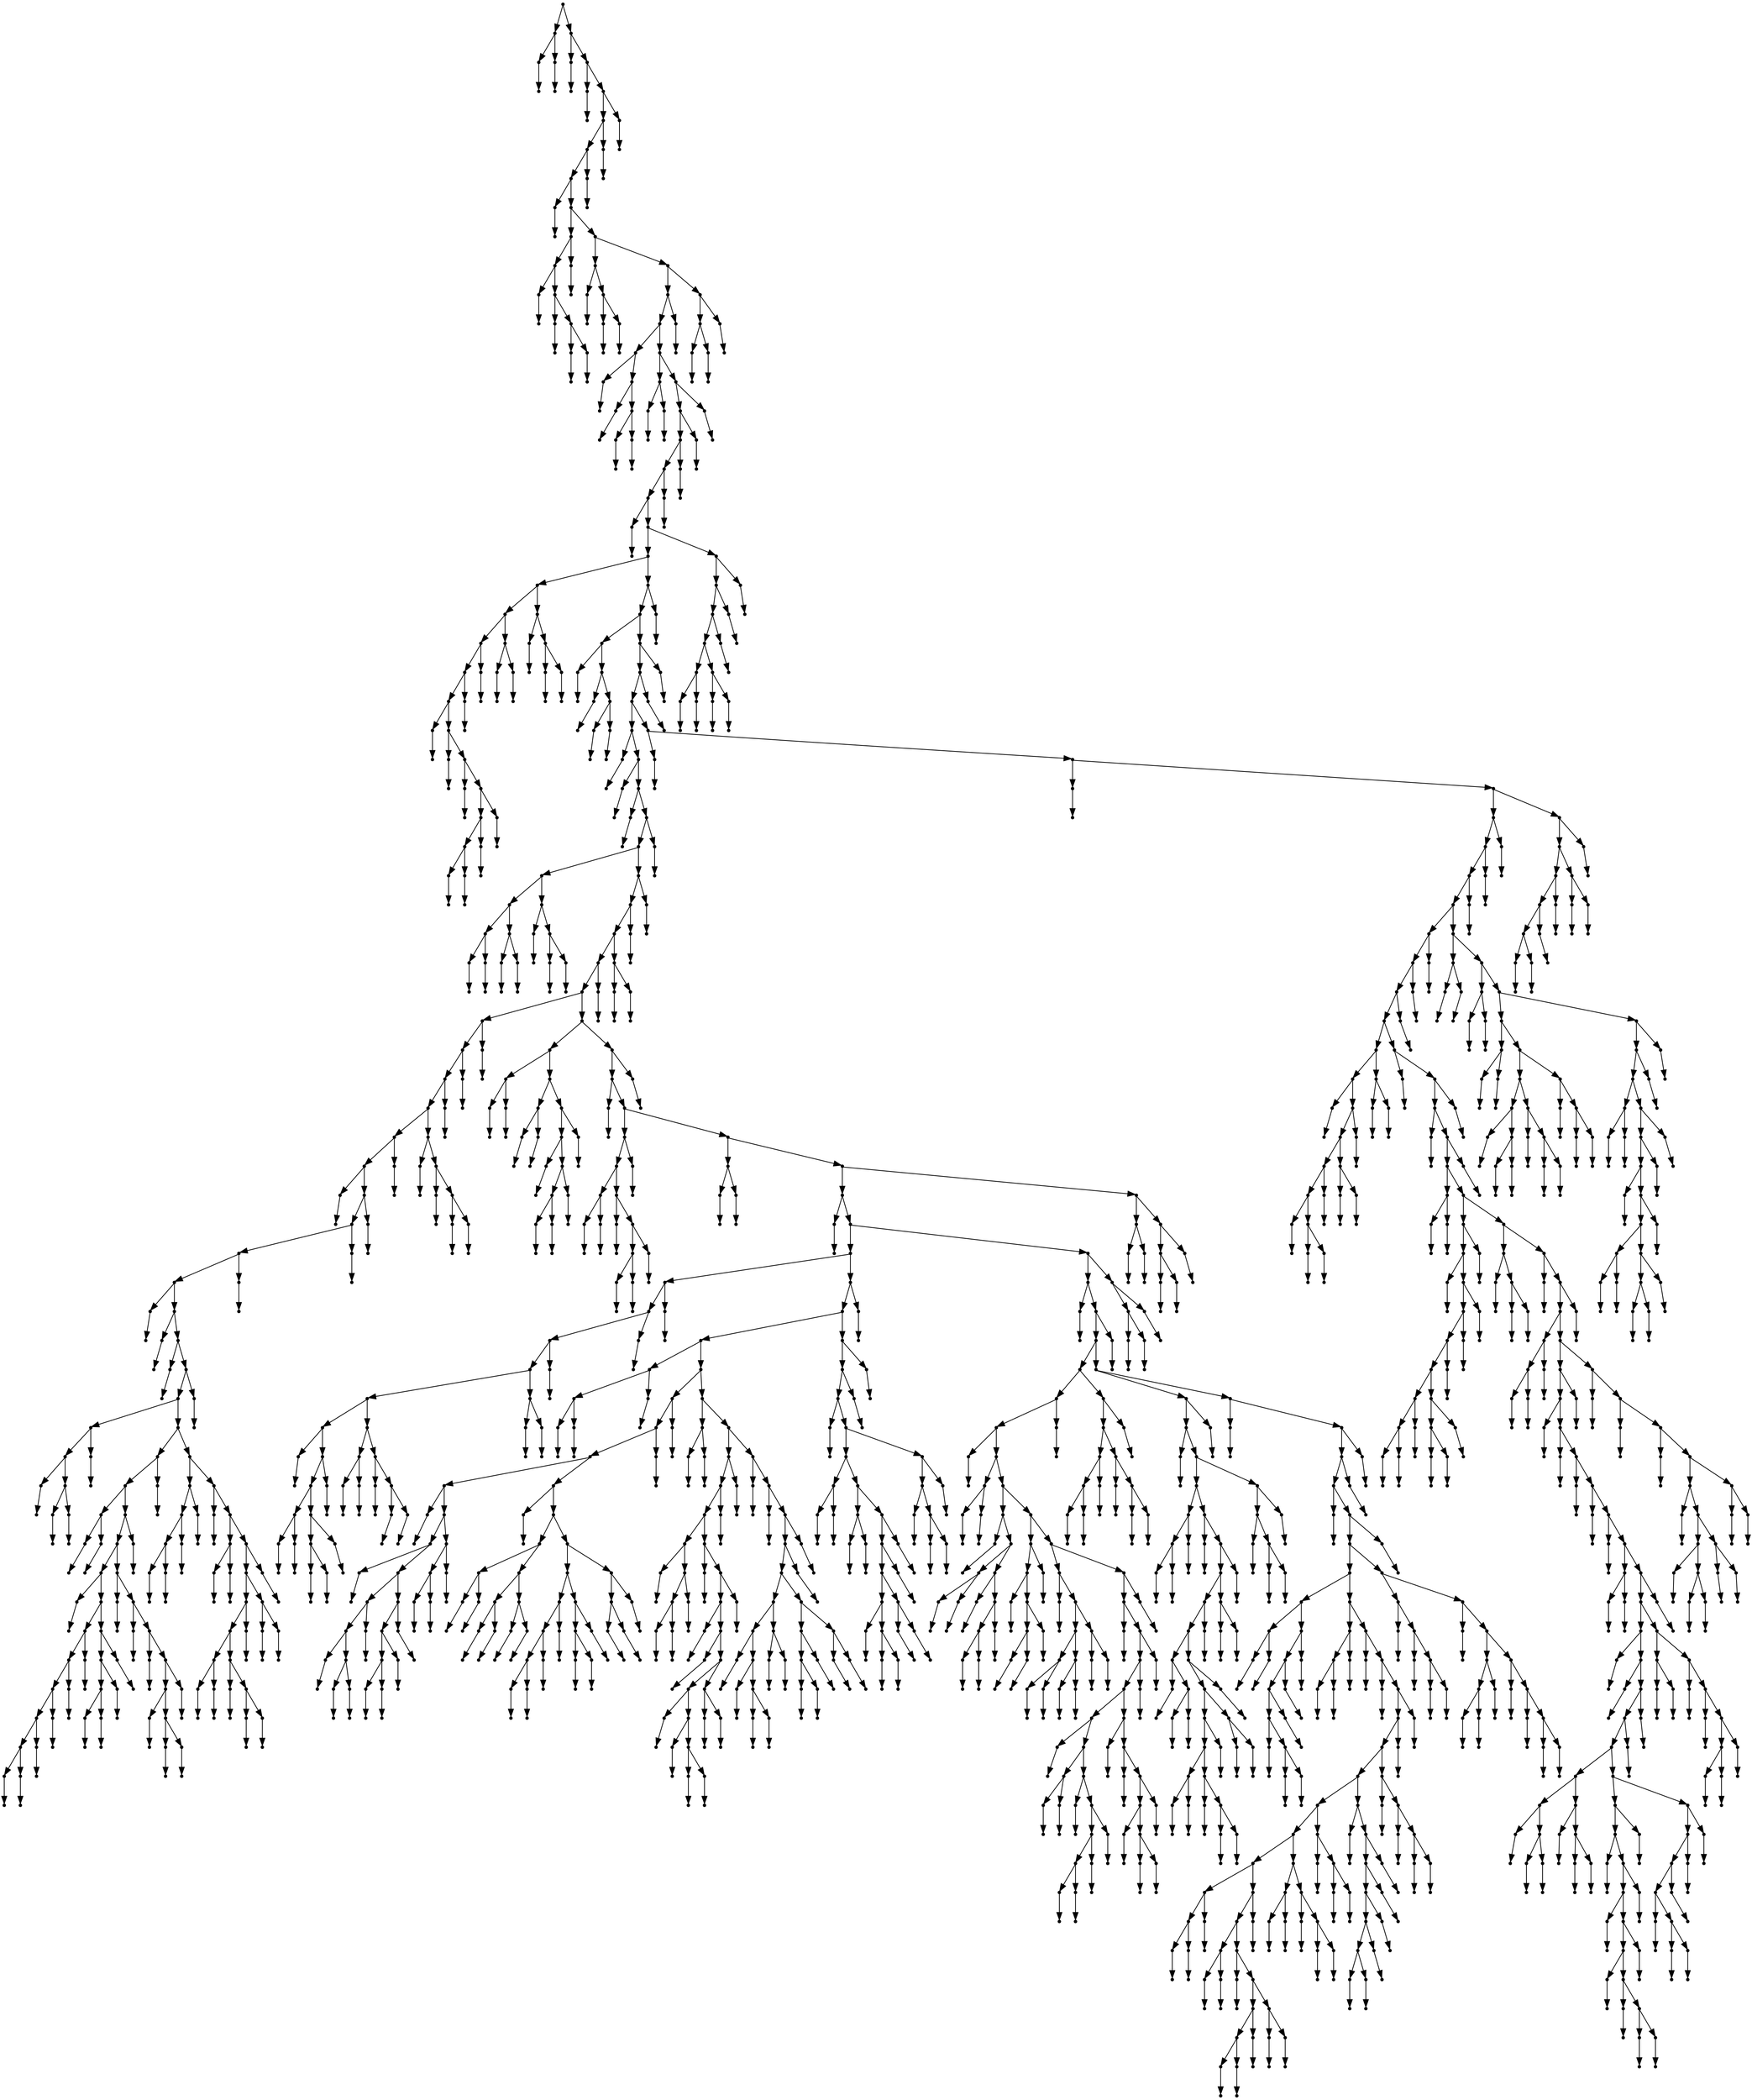 digraph {
  1603 [shape=point];
  4 [shape=point];
  1 [shape=point];
  0 [shape=point];
  3 [shape=point];
  2 [shape=point];
  1602 [shape=point];
  6 [shape=point];
  5 [shape=point];
  1601 [shape=point];
  8 [shape=point];
  7 [shape=point];
  1600 [shape=point];
  1597 [shape=point];
  1594 [shape=point];
  1591 [shape=point];
  10 [shape=point];
  9 [shape=point];
  1590 [shape=point];
  24 [shape=point];
  21 [shape=point];
  12 [shape=point];
  11 [shape=point];
  20 [shape=point];
  14 [shape=point];
  13 [shape=point];
  19 [shape=point];
  16 [shape=point];
  15 [shape=point];
  18 [shape=point];
  17 [shape=point];
  23 [shape=point];
  22 [shape=point];
  1589 [shape=point];
  32 [shape=point];
  26 [shape=point];
  25 [shape=point];
  31 [shape=point];
  28 [shape=point];
  27 [shape=point];
  30 [shape=point];
  29 [shape=point];
  1588 [shape=point];
  1579 [shape=point];
  1576 [shape=point];
  43 [shape=point];
  34 [shape=point];
  33 [shape=point];
  42 [shape=point];
  36 [shape=point];
  35 [shape=point];
  41 [shape=point];
  38 [shape=point];
  37 [shape=point];
  40 [shape=point];
  39 [shape=point];
  1575 [shape=point];
  48 [shape=point];
  45 [shape=point];
  44 [shape=point];
  47 [shape=point];
  46 [shape=point];
  1574 [shape=point];
  1571 [shape=point];
  1568 [shape=point];
  1565 [shape=point];
  1562 [shape=point];
  50 [shape=point];
  49 [shape=point];
  1561 [shape=point];
  1540 [shape=point];
  91 [shape=point];
  82 [shape=point];
  76 [shape=point];
  73 [shape=point];
  70 [shape=point];
  52 [shape=point];
  51 [shape=point];
  69 [shape=point];
  54 [shape=point];
  53 [shape=point];
  68 [shape=point];
  56 [shape=point];
  55 [shape=point];
  67 [shape=point];
  64 [shape=point];
  61 [shape=point];
  58 [shape=point];
  57 [shape=point];
  60 [shape=point];
  59 [shape=point];
  63 [shape=point];
  62 [shape=point];
  66 [shape=point];
  65 [shape=point];
  72 [shape=point];
  71 [shape=point];
  75 [shape=point];
  74 [shape=point];
  81 [shape=point];
  78 [shape=point];
  77 [shape=point];
  80 [shape=point];
  79 [shape=point];
  90 [shape=point];
  84 [shape=point];
  83 [shape=point];
  89 [shape=point];
  86 [shape=point];
  85 [shape=point];
  88 [shape=point];
  87 [shape=point];
  1539 [shape=point];
  1536 [shape=point];
  102 [shape=point];
  93 [shape=point];
  92 [shape=point];
  101 [shape=point];
  95 [shape=point];
  94 [shape=point];
  100 [shape=point];
  97 [shape=point];
  96 [shape=point];
  99 [shape=point];
  98 [shape=point];
  1535 [shape=point];
  1532 [shape=point];
  1529 [shape=point];
  1139 [shape=point];
  104 [shape=point];
  103 [shape=point];
  1138 [shape=point];
  106 [shape=point];
  105 [shape=point];
  1137 [shape=point];
  108 [shape=point];
  107 [shape=point];
  1136 [shape=point];
  1133 [shape=point];
  128 [shape=point];
  119 [shape=point];
  113 [shape=point];
  110 [shape=point];
  109 [shape=point];
  112 [shape=point];
  111 [shape=point];
  118 [shape=point];
  115 [shape=point];
  114 [shape=point];
  117 [shape=point];
  116 [shape=point];
  127 [shape=point];
  121 [shape=point];
  120 [shape=point];
  126 [shape=point];
  123 [shape=point];
  122 [shape=point];
  125 [shape=point];
  124 [shape=point];
  1132 [shape=point];
  1129 [shape=point];
  1126 [shape=point];
  1120 [shape=point];
  1117 [shape=point];
  301 [shape=point];
  298 [shape=point];
  295 [shape=point];
  292 [shape=point];
  280 [shape=point];
  277 [shape=point];
  130 [shape=point];
  129 [shape=point];
  276 [shape=point];
  273 [shape=point];
  270 [shape=point];
  267 [shape=point];
  132 [shape=point];
  131 [shape=point];
  266 [shape=point];
  134 [shape=point];
  133 [shape=point];
  265 [shape=point];
  136 [shape=point];
  135 [shape=point];
  264 [shape=point];
  261 [shape=point];
  147 [shape=point];
  144 [shape=point];
  138 [shape=point];
  137 [shape=point];
  143 [shape=point];
  140 [shape=point];
  139 [shape=point];
  142 [shape=point];
  141 [shape=point];
  146 [shape=point];
  145 [shape=point];
  260 [shape=point];
  212 [shape=point];
  209 [shape=point];
  152 [shape=point];
  149 [shape=point];
  148 [shape=point];
  151 [shape=point];
  150 [shape=point];
  208 [shape=point];
  205 [shape=point];
  184 [shape=point];
  154 [shape=point];
  153 [shape=point];
  183 [shape=point];
  171 [shape=point];
  168 [shape=point];
  165 [shape=point];
  162 [shape=point];
  159 [shape=point];
  156 [shape=point];
  155 [shape=point];
  158 [shape=point];
  157 [shape=point];
  161 [shape=point];
  160 [shape=point];
  164 [shape=point];
  163 [shape=point];
  167 [shape=point];
  166 [shape=point];
  170 [shape=point];
  169 [shape=point];
  182 [shape=point];
  179 [shape=point];
  176 [shape=point];
  173 [shape=point];
  172 [shape=point];
  175 [shape=point];
  174 [shape=point];
  178 [shape=point];
  177 [shape=point];
  181 [shape=point];
  180 [shape=point];
  204 [shape=point];
  186 [shape=point];
  185 [shape=point];
  203 [shape=point];
  188 [shape=point];
  187 [shape=point];
  202 [shape=point];
  190 [shape=point];
  189 [shape=point];
  201 [shape=point];
  198 [shape=point];
  192 [shape=point];
  191 [shape=point];
  197 [shape=point];
  194 [shape=point];
  193 [shape=point];
  196 [shape=point];
  195 [shape=point];
  200 [shape=point];
  199 [shape=point];
  207 [shape=point];
  206 [shape=point];
  211 [shape=point];
  210 [shape=point];
  259 [shape=point];
  223 [shape=point];
  220 [shape=point];
  217 [shape=point];
  214 [shape=point];
  213 [shape=point];
  216 [shape=point];
  215 [shape=point];
  219 [shape=point];
  218 [shape=point];
  222 [shape=point];
  221 [shape=point];
  258 [shape=point];
  225 [shape=point];
  224 [shape=point];
  257 [shape=point];
  230 [shape=point];
  227 [shape=point];
  226 [shape=point];
  229 [shape=point];
  228 [shape=point];
  256 [shape=point];
  253 [shape=point];
  247 [shape=point];
  244 [shape=point];
  235 [shape=point];
  232 [shape=point];
  231 [shape=point];
  234 [shape=point];
  233 [shape=point];
  243 [shape=point];
  237 [shape=point];
  236 [shape=point];
  242 [shape=point];
  239 [shape=point];
  238 [shape=point];
  241 [shape=point];
  240 [shape=point];
  246 [shape=point];
  245 [shape=point];
  252 [shape=point];
  249 [shape=point];
  248 [shape=point];
  251 [shape=point];
  250 [shape=point];
  255 [shape=point];
  254 [shape=point];
  263 [shape=point];
  262 [shape=point];
  269 [shape=point];
  268 [shape=point];
  272 [shape=point];
  271 [shape=point];
  275 [shape=point];
  274 [shape=point];
  279 [shape=point];
  278 [shape=point];
  291 [shape=point];
  282 [shape=point];
  281 [shape=point];
  290 [shape=point];
  284 [shape=point];
  283 [shape=point];
  289 [shape=point];
  286 [shape=point];
  285 [shape=point];
  288 [shape=point];
  287 [shape=point];
  294 [shape=point];
  293 [shape=point];
  297 [shape=point];
  296 [shape=point];
  300 [shape=point];
  299 [shape=point];
  1116 [shape=point];
  327 [shape=point];
  306 [shape=point];
  303 [shape=point];
  302 [shape=point];
  305 [shape=point];
  304 [shape=point];
  326 [shape=point];
  311 [shape=point];
  308 [shape=point];
  307 [shape=point];
  310 [shape=point];
  309 [shape=point];
  325 [shape=point];
  322 [shape=point];
  313 [shape=point];
  312 [shape=point];
  321 [shape=point];
  318 [shape=point];
  315 [shape=point];
  314 [shape=point];
  317 [shape=point];
  316 [shape=point];
  320 [shape=point];
  319 [shape=point];
  324 [shape=point];
  323 [shape=point];
  1115 [shape=point];
  1112 [shape=point];
  329 [shape=point];
  328 [shape=point];
  1111 [shape=point];
  349 [shape=point];
  346 [shape=point];
  334 [shape=point];
  331 [shape=point];
  330 [shape=point];
  333 [shape=point];
  332 [shape=point];
  345 [shape=point];
  336 [shape=point];
  335 [shape=point];
  344 [shape=point];
  341 [shape=point];
  338 [shape=point];
  337 [shape=point];
  340 [shape=point];
  339 [shape=point];
  343 [shape=point];
  342 [shape=point];
  348 [shape=point];
  347 [shape=point];
  1110 [shape=point];
  354 [shape=point];
  351 [shape=point];
  350 [shape=point];
  353 [shape=point];
  352 [shape=point];
  1109 [shape=point];
  1094 [shape=point];
  356 [shape=point];
  355 [shape=point];
  1093 [shape=point];
  667 [shape=point];
  406 [shape=point];
  403 [shape=point];
  400 [shape=point];
  397 [shape=point];
  391 [shape=point];
  376 [shape=point];
  358 [shape=point];
  357 [shape=point];
  375 [shape=point];
  372 [shape=point];
  363 [shape=point];
  360 [shape=point];
  359 [shape=point];
  362 [shape=point];
  361 [shape=point];
  371 [shape=point];
  368 [shape=point];
  365 [shape=point];
  364 [shape=point];
  367 [shape=point];
  366 [shape=point];
  370 [shape=point];
  369 [shape=point];
  374 [shape=point];
  373 [shape=point];
  390 [shape=point];
  381 [shape=point];
  378 [shape=point];
  377 [shape=point];
  380 [shape=point];
  379 [shape=point];
  389 [shape=point];
  383 [shape=point];
  382 [shape=point];
  388 [shape=point];
  385 [shape=point];
  384 [shape=point];
  387 [shape=point];
  386 [shape=point];
  396 [shape=point];
  393 [shape=point];
  392 [shape=point];
  395 [shape=point];
  394 [shape=point];
  399 [shape=point];
  398 [shape=point];
  402 [shape=point];
  401 [shape=point];
  405 [shape=point];
  404 [shape=point];
  666 [shape=point];
  663 [shape=point];
  609 [shape=point];
  414 [shape=point];
  411 [shape=point];
  408 [shape=point];
  407 [shape=point];
  410 [shape=point];
  409 [shape=point];
  413 [shape=point];
  412 [shape=point];
  608 [shape=point];
  509 [shape=point];
  506 [shape=point];
  503 [shape=point];
  452 [shape=point];
  416 [shape=point];
  415 [shape=point];
  451 [shape=point];
  442 [shape=point];
  418 [shape=point];
  417 [shape=point];
  441 [shape=point];
  429 [shape=point];
  426 [shape=point];
  420 [shape=point];
  419 [shape=point];
  425 [shape=point];
  422 [shape=point];
  421 [shape=point];
  424 [shape=point];
  423 [shape=point];
  428 [shape=point];
  427 [shape=point];
  440 [shape=point];
  437 [shape=point];
  434 [shape=point];
  431 [shape=point];
  430 [shape=point];
  433 [shape=point];
  432 [shape=point];
  436 [shape=point];
  435 [shape=point];
  439 [shape=point];
  438 [shape=point];
  450 [shape=point];
  447 [shape=point];
  444 [shape=point];
  443 [shape=point];
  446 [shape=point];
  445 [shape=point];
  449 [shape=point];
  448 [shape=point];
  502 [shape=point];
  454 [shape=point];
  453 [shape=point];
  501 [shape=point];
  471 [shape=point];
  459 [shape=point];
  456 [shape=point];
  455 [shape=point];
  458 [shape=point];
  457 [shape=point];
  470 [shape=point];
  464 [shape=point];
  461 [shape=point];
  460 [shape=point];
  463 [shape=point];
  462 [shape=point];
  469 [shape=point];
  466 [shape=point];
  465 [shape=point];
  468 [shape=point];
  467 [shape=point];
  500 [shape=point];
  491 [shape=point];
  482 [shape=point];
  479 [shape=point];
  476 [shape=point];
  473 [shape=point];
  472 [shape=point];
  475 [shape=point];
  474 [shape=point];
  478 [shape=point];
  477 [shape=point];
  481 [shape=point];
  480 [shape=point];
  490 [shape=point];
  487 [shape=point];
  484 [shape=point];
  483 [shape=point];
  486 [shape=point];
  485 [shape=point];
  489 [shape=point];
  488 [shape=point];
  499 [shape=point];
  496 [shape=point];
  493 [shape=point];
  492 [shape=point];
  495 [shape=point];
  494 [shape=point];
  498 [shape=point];
  497 [shape=point];
  505 [shape=point];
  504 [shape=point];
  508 [shape=point];
  507 [shape=point];
  607 [shape=point];
  514 [shape=point];
  511 [shape=point];
  510 [shape=point];
  513 [shape=point];
  512 [shape=point];
  606 [shape=point];
  561 [shape=point];
  558 [shape=point];
  555 [shape=point];
  525 [shape=point];
  516 [shape=point];
  515 [shape=point];
  524 [shape=point];
  521 [shape=point];
  518 [shape=point];
  517 [shape=point];
  520 [shape=point];
  519 [shape=point];
  523 [shape=point];
  522 [shape=point];
  554 [shape=point];
  527 [shape=point];
  526 [shape=point];
  553 [shape=point];
  550 [shape=point];
  529 [shape=point];
  528 [shape=point];
  549 [shape=point];
  531 [shape=point];
  530 [shape=point];
  548 [shape=point];
  542 [shape=point];
  533 [shape=point];
  532 [shape=point];
  541 [shape=point];
  535 [shape=point];
  534 [shape=point];
  540 [shape=point];
  537 [shape=point];
  536 [shape=point];
  539 [shape=point];
  538 [shape=point];
  547 [shape=point];
  544 [shape=point];
  543 [shape=point];
  546 [shape=point];
  545 [shape=point];
  552 [shape=point];
  551 [shape=point];
  557 [shape=point];
  556 [shape=point];
  560 [shape=point];
  559 [shape=point];
  605 [shape=point];
  563 [shape=point];
  562 [shape=point];
  604 [shape=point];
  565 [shape=point];
  564 [shape=point];
  603 [shape=point];
  600 [shape=point];
  597 [shape=point];
  582 [shape=point];
  576 [shape=point];
  567 [shape=point];
  566 [shape=point];
  575 [shape=point];
  569 [shape=point];
  568 [shape=point];
  574 [shape=point];
  571 [shape=point];
  570 [shape=point];
  573 [shape=point];
  572 [shape=point];
  581 [shape=point];
  578 [shape=point];
  577 [shape=point];
  580 [shape=point];
  579 [shape=point];
  596 [shape=point];
  590 [shape=point];
  587 [shape=point];
  584 [shape=point];
  583 [shape=point];
  586 [shape=point];
  585 [shape=point];
  589 [shape=point];
  588 [shape=point];
  595 [shape=point];
  592 [shape=point];
  591 [shape=point];
  594 [shape=point];
  593 [shape=point];
  599 [shape=point];
  598 [shape=point];
  602 [shape=point];
  601 [shape=point];
  662 [shape=point];
  659 [shape=point];
  656 [shape=point];
  611 [shape=point];
  610 [shape=point];
  655 [shape=point];
  643 [shape=point];
  616 [shape=point];
  613 [shape=point];
  612 [shape=point];
  615 [shape=point];
  614 [shape=point];
  642 [shape=point];
  621 [shape=point];
  618 [shape=point];
  617 [shape=point];
  620 [shape=point];
  619 [shape=point];
  641 [shape=point];
  638 [shape=point];
  635 [shape=point];
  629 [shape=point];
  623 [shape=point];
  622 [shape=point];
  628 [shape=point];
  625 [shape=point];
  624 [shape=point];
  627 [shape=point];
  626 [shape=point];
  634 [shape=point];
  631 [shape=point];
  630 [shape=point];
  633 [shape=point];
  632 [shape=point];
  637 [shape=point];
  636 [shape=point];
  640 [shape=point];
  639 [shape=point];
  654 [shape=point];
  651 [shape=point];
  645 [shape=point];
  644 [shape=point];
  650 [shape=point];
  647 [shape=point];
  646 [shape=point];
  649 [shape=point];
  648 [shape=point];
  653 [shape=point];
  652 [shape=point];
  658 [shape=point];
  657 [shape=point];
  661 [shape=point];
  660 [shape=point];
  665 [shape=point];
  664 [shape=point];
  1092 [shape=point];
  1083 [shape=point];
  669 [shape=point];
  668 [shape=point];
  1082 [shape=point];
  1079 [shape=point];
  812 [shape=point];
  791 [shape=point];
  788 [shape=point];
  671 [shape=point];
  670 [shape=point];
  787 [shape=point];
  676 [shape=point];
  673 [shape=point];
  672 [shape=point];
  675 [shape=point];
  674 [shape=point];
  786 [shape=point];
  696 [shape=point];
  678 [shape=point];
  677 [shape=point];
  695 [shape=point];
  683 [shape=point];
  680 [shape=point];
  679 [shape=point];
  682 [shape=point];
  681 [shape=point];
  694 [shape=point];
  685 [shape=point];
  684 [shape=point];
  693 [shape=point];
  690 [shape=point];
  687 [shape=point];
  686 [shape=point];
  689 [shape=point];
  688 [shape=point];
  692 [shape=point];
  691 [shape=point];
  785 [shape=point];
  710 [shape=point];
  707 [shape=point];
  698 [shape=point];
  697 [shape=point];
  706 [shape=point];
  703 [shape=point];
  700 [shape=point];
  699 [shape=point];
  702 [shape=point];
  701 [shape=point];
  705 [shape=point];
  704 [shape=point];
  709 [shape=point];
  708 [shape=point];
  784 [shape=point];
  730 [shape=point];
  712 [shape=point];
  711 [shape=point];
  729 [shape=point];
  723 [shape=point];
  717 [shape=point];
  714 [shape=point];
  713 [shape=point];
  716 [shape=point];
  715 [shape=point];
  722 [shape=point];
  719 [shape=point];
  718 [shape=point];
  721 [shape=point];
  720 [shape=point];
  728 [shape=point];
  725 [shape=point];
  724 [shape=point];
  727 [shape=point];
  726 [shape=point];
  783 [shape=point];
  780 [shape=point];
  732 [shape=point];
  731 [shape=point];
  779 [shape=point];
  776 [shape=point];
  773 [shape=point];
  755 [shape=point];
  734 [shape=point];
  733 [shape=point];
  754 [shape=point];
  739 [shape=point];
  736 [shape=point];
  735 [shape=point];
  738 [shape=point];
  737 [shape=point];
  753 [shape=point];
  741 [shape=point];
  740 [shape=point];
  752 [shape=point];
  749 [shape=point];
  746 [shape=point];
  743 [shape=point];
  742 [shape=point];
  745 [shape=point];
  744 [shape=point];
  748 [shape=point];
  747 [shape=point];
  751 [shape=point];
  750 [shape=point];
  772 [shape=point];
  757 [shape=point];
  756 [shape=point];
  771 [shape=point];
  759 [shape=point];
  758 [shape=point];
  770 [shape=point];
  767 [shape=point];
  761 [shape=point];
  760 [shape=point];
  766 [shape=point];
  763 [shape=point];
  762 [shape=point];
  765 [shape=point];
  764 [shape=point];
  769 [shape=point];
  768 [shape=point];
  775 [shape=point];
  774 [shape=point];
  778 [shape=point];
  777 [shape=point];
  782 [shape=point];
  781 [shape=point];
  790 [shape=point];
  789 [shape=point];
  811 [shape=point];
  808 [shape=point];
  799 [shape=point];
  796 [shape=point];
  793 [shape=point];
  792 [shape=point];
  795 [shape=point];
  794 [shape=point];
  798 [shape=point];
  797 [shape=point];
  807 [shape=point];
  801 [shape=point];
  800 [shape=point];
  806 [shape=point];
  803 [shape=point];
  802 [shape=point];
  805 [shape=point];
  804 [shape=point];
  810 [shape=point];
  809 [shape=point];
  1078 [shape=point];
  889 [shape=point];
  886 [shape=point];
  814 [shape=point];
  813 [shape=point];
  885 [shape=point];
  873 [shape=point];
  822 [shape=point];
  819 [shape=point];
  816 [shape=point];
  815 [shape=point];
  818 [shape=point];
  817 [shape=point];
  821 [shape=point];
  820 [shape=point];
  872 [shape=point];
  824 [shape=point];
  823 [shape=point];
  871 [shape=point];
  868 [shape=point];
  862 [shape=point];
  859 [shape=point];
  832 [shape=point];
  826 [shape=point];
  825 [shape=point];
  831 [shape=point];
  828 [shape=point];
  827 [shape=point];
  830 [shape=point];
  829 [shape=point];
  858 [shape=point];
  855 [shape=point];
  849 [shape=point];
  846 [shape=point];
  837 [shape=point];
  834 [shape=point];
  833 [shape=point];
  836 [shape=point];
  835 [shape=point];
  845 [shape=point];
  839 [shape=point];
  838 [shape=point];
  844 [shape=point];
  841 [shape=point];
  840 [shape=point];
  843 [shape=point];
  842 [shape=point];
  848 [shape=point];
  847 [shape=point];
  854 [shape=point];
  851 [shape=point];
  850 [shape=point];
  853 [shape=point];
  852 [shape=point];
  857 [shape=point];
  856 [shape=point];
  861 [shape=point];
  860 [shape=point];
  867 [shape=point];
  864 [shape=point];
  863 [shape=point];
  866 [shape=point];
  865 [shape=point];
  870 [shape=point];
  869 [shape=point];
  884 [shape=point];
  881 [shape=point];
  875 [shape=point];
  874 [shape=point];
  880 [shape=point];
  877 [shape=point];
  876 [shape=point];
  879 [shape=point];
  878 [shape=point];
  883 [shape=point];
  882 [shape=point];
  888 [shape=point];
  887 [shape=point];
  1077 [shape=point];
  891 [shape=point];
  890 [shape=point];
  1076 [shape=point];
  1073 [shape=point];
  1070 [shape=point];
  893 [shape=point];
  892 [shape=point];
  1069 [shape=point];
  1066 [shape=point];
  1030 [shape=point];
  916 [shape=point];
  898 [shape=point];
  895 [shape=point];
  894 [shape=point];
  897 [shape=point];
  896 [shape=point];
  915 [shape=point];
  912 [shape=point];
  909 [shape=point];
  906 [shape=point];
  900 [shape=point];
  899 [shape=point];
  905 [shape=point];
  902 [shape=point];
  901 [shape=point];
  904 [shape=point];
  903 [shape=point];
  908 [shape=point];
  907 [shape=point];
  911 [shape=point];
  910 [shape=point];
  914 [shape=point];
  913 [shape=point];
  1029 [shape=point];
  924 [shape=point];
  921 [shape=point];
  918 [shape=point];
  917 [shape=point];
  920 [shape=point];
  919 [shape=point];
  923 [shape=point];
  922 [shape=point];
  1028 [shape=point];
  926 [shape=point];
  925 [shape=point];
  1027 [shape=point];
  928 [shape=point];
  927 [shape=point];
  1026 [shape=point];
  1023 [shape=point];
  1020 [shape=point];
  1008 [shape=point];
  987 [shape=point];
  978 [shape=point];
  963 [shape=point];
  936 [shape=point];
  933 [shape=point];
  930 [shape=point];
  929 [shape=point];
  932 [shape=point];
  931 [shape=point];
  935 [shape=point];
  934 [shape=point];
  962 [shape=point];
  959 [shape=point];
  941 [shape=point];
  938 [shape=point];
  937 [shape=point];
  940 [shape=point];
  939 [shape=point];
  958 [shape=point];
  943 [shape=point];
  942 [shape=point];
  957 [shape=point];
  951 [shape=point];
  948 [shape=point];
  945 [shape=point];
  944 [shape=point];
  947 [shape=point];
  946 [shape=point];
  950 [shape=point];
  949 [shape=point];
  956 [shape=point];
  953 [shape=point];
  952 [shape=point];
  955 [shape=point];
  954 [shape=point];
  961 [shape=point];
  960 [shape=point];
  977 [shape=point];
  968 [shape=point];
  965 [shape=point];
  964 [shape=point];
  967 [shape=point];
  966 [shape=point];
  976 [shape=point];
  970 [shape=point];
  969 [shape=point];
  975 [shape=point];
  972 [shape=point];
  971 [shape=point];
  974 [shape=point];
  973 [shape=point];
  986 [shape=point];
  980 [shape=point];
  979 [shape=point];
  985 [shape=point];
  982 [shape=point];
  981 [shape=point];
  984 [shape=point];
  983 [shape=point];
  1007 [shape=point];
  989 [shape=point];
  988 [shape=point];
  1006 [shape=point];
  1003 [shape=point];
  1000 [shape=point];
  997 [shape=point];
  994 [shape=point];
  991 [shape=point];
  990 [shape=point];
  993 [shape=point];
  992 [shape=point];
  996 [shape=point];
  995 [shape=point];
  999 [shape=point];
  998 [shape=point];
  1002 [shape=point];
  1001 [shape=point];
  1005 [shape=point];
  1004 [shape=point];
  1019 [shape=point];
  1010 [shape=point];
  1009 [shape=point];
  1018 [shape=point];
  1012 [shape=point];
  1011 [shape=point];
  1017 [shape=point];
  1014 [shape=point];
  1013 [shape=point];
  1016 [shape=point];
  1015 [shape=point];
  1022 [shape=point];
  1021 [shape=point];
  1025 [shape=point];
  1024 [shape=point];
  1065 [shape=point];
  1041 [shape=point];
  1032 [shape=point];
  1031 [shape=point];
  1040 [shape=point];
  1034 [shape=point];
  1033 [shape=point];
  1039 [shape=point];
  1036 [shape=point];
  1035 [shape=point];
  1038 [shape=point];
  1037 [shape=point];
  1064 [shape=point];
  1043 [shape=point];
  1042 [shape=point];
  1063 [shape=point];
  1051 [shape=point];
  1048 [shape=point];
  1045 [shape=point];
  1044 [shape=point];
  1047 [shape=point];
  1046 [shape=point];
  1050 [shape=point];
  1049 [shape=point];
  1062 [shape=point];
  1053 [shape=point];
  1052 [shape=point];
  1061 [shape=point];
  1055 [shape=point];
  1054 [shape=point];
  1060 [shape=point];
  1057 [shape=point];
  1056 [shape=point];
  1059 [shape=point];
  1058 [shape=point];
  1068 [shape=point];
  1067 [shape=point];
  1072 [shape=point];
  1071 [shape=point];
  1075 [shape=point];
  1074 [shape=point];
  1081 [shape=point];
  1080 [shape=point];
  1091 [shape=point];
  1088 [shape=point];
  1085 [shape=point];
  1084 [shape=point];
  1087 [shape=point];
  1086 [shape=point];
  1090 [shape=point];
  1089 [shape=point];
  1108 [shape=point];
  1099 [shape=point];
  1096 [shape=point];
  1095 [shape=point];
  1098 [shape=point];
  1097 [shape=point];
  1107 [shape=point];
  1104 [shape=point];
  1101 [shape=point];
  1100 [shape=point];
  1103 [shape=point];
  1102 [shape=point];
  1106 [shape=point];
  1105 [shape=point];
  1114 [shape=point];
  1113 [shape=point];
  1119 [shape=point];
  1118 [shape=point];
  1125 [shape=point];
  1122 [shape=point];
  1121 [shape=point];
  1124 [shape=point];
  1123 [shape=point];
  1128 [shape=point];
  1127 [shape=point];
  1131 [shape=point];
  1130 [shape=point];
  1135 [shape=point];
  1134 [shape=point];
  1528 [shape=point];
  1141 [shape=point];
  1140 [shape=point];
  1527 [shape=point];
  1143 [shape=point];
  1142 [shape=point];
  1526 [shape=point];
  1505 [shape=point];
  1502 [shape=point];
  1499 [shape=point];
  1496 [shape=point];
  1412 [shape=point];
  1409 [shape=point];
  1406 [shape=point];
  1403 [shape=point];
  1172 [shape=point];
  1166 [shape=point];
  1145 [shape=point];
  1144 [shape=point];
  1165 [shape=point];
  1162 [shape=point];
  1156 [shape=point];
  1153 [shape=point];
  1147 [shape=point];
  1146 [shape=point];
  1152 [shape=point];
  1149 [shape=point];
  1148 [shape=point];
  1151 [shape=point];
  1150 [shape=point];
  1155 [shape=point];
  1154 [shape=point];
  1161 [shape=point];
  1158 [shape=point];
  1157 [shape=point];
  1160 [shape=point];
  1159 [shape=point];
  1164 [shape=point];
  1163 [shape=point];
  1171 [shape=point];
  1168 [shape=point];
  1167 [shape=point];
  1170 [shape=point];
  1169 [shape=point];
  1402 [shape=point];
  1174 [shape=point];
  1173 [shape=point];
  1401 [shape=point];
  1398 [shape=point];
  1176 [shape=point];
  1175 [shape=point];
  1397 [shape=point];
  1394 [shape=point];
  1181 [shape=point];
  1178 [shape=point];
  1177 [shape=point];
  1180 [shape=point];
  1179 [shape=point];
  1393 [shape=point];
  1213 [shape=point];
  1210 [shape=point];
  1183 [shape=point];
  1182 [shape=point];
  1209 [shape=point];
  1206 [shape=point];
  1203 [shape=point];
  1200 [shape=point];
  1191 [shape=point];
  1188 [shape=point];
  1185 [shape=point];
  1184 [shape=point];
  1187 [shape=point];
  1186 [shape=point];
  1190 [shape=point];
  1189 [shape=point];
  1199 [shape=point];
  1196 [shape=point];
  1193 [shape=point];
  1192 [shape=point];
  1195 [shape=point];
  1194 [shape=point];
  1198 [shape=point];
  1197 [shape=point];
  1202 [shape=point];
  1201 [shape=point];
  1205 [shape=point];
  1204 [shape=point];
  1208 [shape=point];
  1207 [shape=point];
  1212 [shape=point];
  1211 [shape=point];
  1392 [shape=point];
  1221 [shape=point];
  1215 [shape=point];
  1214 [shape=point];
  1220 [shape=point];
  1217 [shape=point];
  1216 [shape=point];
  1219 [shape=point];
  1218 [shape=point];
  1391 [shape=point];
  1223 [shape=point];
  1222 [shape=point];
  1390 [shape=point];
  1387 [shape=point];
  1231 [shape=point];
  1228 [shape=point];
  1225 [shape=point];
  1224 [shape=point];
  1227 [shape=point];
  1226 [shape=point];
  1230 [shape=point];
  1229 [shape=point];
  1386 [shape=point];
  1353 [shape=point];
  1350 [shape=point];
  1233 [shape=point];
  1232 [shape=point];
  1349 [shape=point];
  1235 [shape=point];
  1234 [shape=point];
  1348 [shape=point];
  1237 [shape=point];
  1236 [shape=point];
  1347 [shape=point];
  1239 [shape=point];
  1238 [shape=point];
  1346 [shape=point];
  1241 [shape=point];
  1240 [shape=point];
  1345 [shape=point];
  1246 [shape=point];
  1243 [shape=point];
  1242 [shape=point];
  1245 [shape=point];
  1244 [shape=point];
  1344 [shape=point];
  1341 [shape=point];
  1320 [shape=point];
  1248 [shape=point];
  1247 [shape=point];
  1319 [shape=point];
  1250 [shape=point];
  1249 [shape=point];
  1318 [shape=point];
  1315 [shape=point];
  1312 [shape=point];
  1267 [shape=point];
  1258 [shape=point];
  1252 [shape=point];
  1251 [shape=point];
  1257 [shape=point];
  1254 [shape=point];
  1253 [shape=point];
  1256 [shape=point];
  1255 [shape=point];
  1266 [shape=point];
  1260 [shape=point];
  1259 [shape=point];
  1265 [shape=point];
  1262 [shape=point];
  1261 [shape=point];
  1264 [shape=point];
  1263 [shape=point];
  1311 [shape=point];
  1293 [shape=point];
  1290 [shape=point];
  1269 [shape=point];
  1268 [shape=point];
  1289 [shape=point];
  1286 [shape=point];
  1271 [shape=point];
  1270 [shape=point];
  1285 [shape=point];
  1282 [shape=point];
  1273 [shape=point];
  1272 [shape=point];
  1281 [shape=point];
  1275 [shape=point];
  1274 [shape=point];
  1280 [shape=point];
  1277 [shape=point];
  1276 [shape=point];
  1279 [shape=point];
  1278 [shape=point];
  1284 [shape=point];
  1283 [shape=point];
  1288 [shape=point];
  1287 [shape=point];
  1292 [shape=point];
  1291 [shape=point];
  1310 [shape=point];
  1307 [shape=point];
  1304 [shape=point];
  1301 [shape=point];
  1295 [shape=point];
  1294 [shape=point];
  1300 [shape=point];
  1297 [shape=point];
  1296 [shape=point];
  1299 [shape=point];
  1298 [shape=point];
  1303 [shape=point];
  1302 [shape=point];
  1306 [shape=point];
  1305 [shape=point];
  1309 [shape=point];
  1308 [shape=point];
  1314 [shape=point];
  1313 [shape=point];
  1317 [shape=point];
  1316 [shape=point];
  1340 [shape=point];
  1325 [shape=point];
  1322 [shape=point];
  1321 [shape=point];
  1324 [shape=point];
  1323 [shape=point];
  1339 [shape=point];
  1327 [shape=point];
  1326 [shape=point];
  1338 [shape=point];
  1329 [shape=point];
  1328 [shape=point];
  1337 [shape=point];
  1334 [shape=point];
  1331 [shape=point];
  1330 [shape=point];
  1333 [shape=point];
  1332 [shape=point];
  1336 [shape=point];
  1335 [shape=point];
  1343 [shape=point];
  1342 [shape=point];
  1352 [shape=point];
  1351 [shape=point];
  1385 [shape=point];
  1355 [shape=point];
  1354 [shape=point];
  1384 [shape=point];
  1357 [shape=point];
  1356 [shape=point];
  1383 [shape=point];
  1359 [shape=point];
  1358 [shape=point];
  1382 [shape=point];
  1376 [shape=point];
  1361 [shape=point];
  1360 [shape=point];
  1375 [shape=point];
  1369 [shape=point];
  1363 [shape=point];
  1362 [shape=point];
  1368 [shape=point];
  1365 [shape=point];
  1364 [shape=point];
  1367 [shape=point];
  1366 [shape=point];
  1374 [shape=point];
  1371 [shape=point];
  1370 [shape=point];
  1373 [shape=point];
  1372 [shape=point];
  1381 [shape=point];
  1378 [shape=point];
  1377 [shape=point];
  1380 [shape=point];
  1379 [shape=point];
  1389 [shape=point];
  1388 [shape=point];
  1396 [shape=point];
  1395 [shape=point];
  1400 [shape=point];
  1399 [shape=point];
  1405 [shape=point];
  1404 [shape=point];
  1408 [shape=point];
  1407 [shape=point];
  1411 [shape=point];
  1410 [shape=point];
  1495 [shape=point];
  1417 [shape=point];
  1414 [shape=point];
  1413 [shape=point];
  1416 [shape=point];
  1415 [shape=point];
  1494 [shape=point];
  1422 [shape=point];
  1419 [shape=point];
  1418 [shape=point];
  1421 [shape=point];
  1420 [shape=point];
  1493 [shape=point];
  1454 [shape=point];
  1427 [shape=point];
  1424 [shape=point];
  1423 [shape=point];
  1426 [shape=point];
  1425 [shape=point];
  1453 [shape=point];
  1444 [shape=point];
  1435 [shape=point];
  1429 [shape=point];
  1428 [shape=point];
  1434 [shape=point];
  1431 [shape=point];
  1430 [shape=point];
  1433 [shape=point];
  1432 [shape=point];
  1443 [shape=point];
  1437 [shape=point];
  1436 [shape=point];
  1442 [shape=point];
  1439 [shape=point];
  1438 [shape=point];
  1441 [shape=point];
  1440 [shape=point];
  1452 [shape=point];
  1446 [shape=point];
  1445 [shape=point];
  1451 [shape=point];
  1448 [shape=point];
  1447 [shape=point];
  1450 [shape=point];
  1449 [shape=point];
  1492 [shape=point];
  1489 [shape=point];
  1486 [shape=point];
  1459 [shape=point];
  1456 [shape=point];
  1455 [shape=point];
  1458 [shape=point];
  1457 [shape=point];
  1485 [shape=point];
  1482 [shape=point];
  1479 [shape=point];
  1461 [shape=point];
  1460 [shape=point];
  1478 [shape=point];
  1475 [shape=point];
  1466 [shape=point];
  1463 [shape=point];
  1462 [shape=point];
  1465 [shape=point];
  1464 [shape=point];
  1474 [shape=point];
  1471 [shape=point];
  1468 [shape=point];
  1467 [shape=point];
  1470 [shape=point];
  1469 [shape=point];
  1473 [shape=point];
  1472 [shape=point];
  1477 [shape=point];
  1476 [shape=point];
  1481 [shape=point];
  1480 [shape=point];
  1484 [shape=point];
  1483 [shape=point];
  1488 [shape=point];
  1487 [shape=point];
  1491 [shape=point];
  1490 [shape=point];
  1498 [shape=point];
  1497 [shape=point];
  1501 [shape=point];
  1500 [shape=point];
  1504 [shape=point];
  1503 [shape=point];
  1525 [shape=point];
  1522 [shape=point];
  1516 [shape=point];
  1513 [shape=point];
  1510 [shape=point];
  1507 [shape=point];
  1506 [shape=point];
  1509 [shape=point];
  1508 [shape=point];
  1512 [shape=point];
  1511 [shape=point];
  1515 [shape=point];
  1514 [shape=point];
  1521 [shape=point];
  1518 [shape=point];
  1517 [shape=point];
  1520 [shape=point];
  1519 [shape=point];
  1524 [shape=point];
  1523 [shape=point];
  1531 [shape=point];
  1530 [shape=point];
  1534 [shape=point];
  1533 [shape=point];
  1538 [shape=point];
  1537 [shape=point];
  1560 [shape=point];
  1557 [shape=point];
  1554 [shape=point];
  1551 [shape=point];
  1545 [shape=point];
  1542 [shape=point];
  1541 [shape=point];
  1544 [shape=point];
  1543 [shape=point];
  1550 [shape=point];
  1547 [shape=point];
  1546 [shape=point];
  1549 [shape=point];
  1548 [shape=point];
  1553 [shape=point];
  1552 [shape=point];
  1556 [shape=point];
  1555 [shape=point];
  1559 [shape=point];
  1558 [shape=point];
  1564 [shape=point];
  1563 [shape=point];
  1567 [shape=point];
  1566 [shape=point];
  1570 [shape=point];
  1569 [shape=point];
  1573 [shape=point];
  1572 [shape=point];
  1578 [shape=point];
  1577 [shape=point];
  1587 [shape=point];
  1584 [shape=point];
  1581 [shape=point];
  1580 [shape=point];
  1583 [shape=point];
  1582 [shape=point];
  1586 [shape=point];
  1585 [shape=point];
  1593 [shape=point];
  1592 [shape=point];
  1596 [shape=point];
  1595 [shape=point];
  1599 [shape=point];
  1598 [shape=point];
1603 -> 4;
4 -> 1;
1 -> 0;
4 -> 3;
3 -> 2;
1603 -> 1602;
1602 -> 6;
6 -> 5;
1602 -> 1601;
1601 -> 8;
8 -> 7;
1601 -> 1600;
1600 -> 1597;
1597 -> 1594;
1594 -> 1591;
1591 -> 10;
10 -> 9;
1591 -> 1590;
1590 -> 24;
24 -> 21;
21 -> 12;
12 -> 11;
21 -> 20;
20 -> 14;
14 -> 13;
20 -> 19;
19 -> 16;
16 -> 15;
19 -> 18;
18 -> 17;
24 -> 23;
23 -> 22;
1590 -> 1589;
1589 -> 32;
32 -> 26;
26 -> 25;
32 -> 31;
31 -> 28;
28 -> 27;
31 -> 30;
30 -> 29;
1589 -> 1588;
1588 -> 1579;
1579 -> 1576;
1576 -> 43;
43 -> 34;
34 -> 33;
43 -> 42;
42 -> 36;
36 -> 35;
42 -> 41;
41 -> 38;
38 -> 37;
41 -> 40;
40 -> 39;
1576 -> 1575;
1575 -> 48;
48 -> 45;
45 -> 44;
48 -> 47;
47 -> 46;
1575 -> 1574;
1574 -> 1571;
1571 -> 1568;
1568 -> 1565;
1565 -> 1562;
1562 -> 50;
50 -> 49;
1562 -> 1561;
1561 -> 1540;
1540 -> 91;
91 -> 82;
82 -> 76;
76 -> 73;
73 -> 70;
70 -> 52;
52 -> 51;
70 -> 69;
69 -> 54;
54 -> 53;
69 -> 68;
68 -> 56;
56 -> 55;
68 -> 67;
67 -> 64;
64 -> 61;
61 -> 58;
58 -> 57;
61 -> 60;
60 -> 59;
64 -> 63;
63 -> 62;
67 -> 66;
66 -> 65;
73 -> 72;
72 -> 71;
76 -> 75;
75 -> 74;
82 -> 81;
81 -> 78;
78 -> 77;
81 -> 80;
80 -> 79;
91 -> 90;
90 -> 84;
84 -> 83;
90 -> 89;
89 -> 86;
86 -> 85;
89 -> 88;
88 -> 87;
1540 -> 1539;
1539 -> 1536;
1536 -> 102;
102 -> 93;
93 -> 92;
102 -> 101;
101 -> 95;
95 -> 94;
101 -> 100;
100 -> 97;
97 -> 96;
100 -> 99;
99 -> 98;
1536 -> 1535;
1535 -> 1532;
1532 -> 1529;
1529 -> 1139;
1139 -> 104;
104 -> 103;
1139 -> 1138;
1138 -> 106;
106 -> 105;
1138 -> 1137;
1137 -> 108;
108 -> 107;
1137 -> 1136;
1136 -> 1133;
1133 -> 128;
128 -> 119;
119 -> 113;
113 -> 110;
110 -> 109;
113 -> 112;
112 -> 111;
119 -> 118;
118 -> 115;
115 -> 114;
118 -> 117;
117 -> 116;
128 -> 127;
127 -> 121;
121 -> 120;
127 -> 126;
126 -> 123;
123 -> 122;
126 -> 125;
125 -> 124;
1133 -> 1132;
1132 -> 1129;
1129 -> 1126;
1126 -> 1120;
1120 -> 1117;
1117 -> 301;
301 -> 298;
298 -> 295;
295 -> 292;
292 -> 280;
280 -> 277;
277 -> 130;
130 -> 129;
277 -> 276;
276 -> 273;
273 -> 270;
270 -> 267;
267 -> 132;
132 -> 131;
267 -> 266;
266 -> 134;
134 -> 133;
266 -> 265;
265 -> 136;
136 -> 135;
265 -> 264;
264 -> 261;
261 -> 147;
147 -> 144;
144 -> 138;
138 -> 137;
144 -> 143;
143 -> 140;
140 -> 139;
143 -> 142;
142 -> 141;
147 -> 146;
146 -> 145;
261 -> 260;
260 -> 212;
212 -> 209;
209 -> 152;
152 -> 149;
149 -> 148;
152 -> 151;
151 -> 150;
209 -> 208;
208 -> 205;
205 -> 184;
184 -> 154;
154 -> 153;
184 -> 183;
183 -> 171;
171 -> 168;
168 -> 165;
165 -> 162;
162 -> 159;
159 -> 156;
156 -> 155;
159 -> 158;
158 -> 157;
162 -> 161;
161 -> 160;
165 -> 164;
164 -> 163;
168 -> 167;
167 -> 166;
171 -> 170;
170 -> 169;
183 -> 182;
182 -> 179;
179 -> 176;
176 -> 173;
173 -> 172;
176 -> 175;
175 -> 174;
179 -> 178;
178 -> 177;
182 -> 181;
181 -> 180;
205 -> 204;
204 -> 186;
186 -> 185;
204 -> 203;
203 -> 188;
188 -> 187;
203 -> 202;
202 -> 190;
190 -> 189;
202 -> 201;
201 -> 198;
198 -> 192;
192 -> 191;
198 -> 197;
197 -> 194;
194 -> 193;
197 -> 196;
196 -> 195;
201 -> 200;
200 -> 199;
208 -> 207;
207 -> 206;
212 -> 211;
211 -> 210;
260 -> 259;
259 -> 223;
223 -> 220;
220 -> 217;
217 -> 214;
214 -> 213;
217 -> 216;
216 -> 215;
220 -> 219;
219 -> 218;
223 -> 222;
222 -> 221;
259 -> 258;
258 -> 225;
225 -> 224;
258 -> 257;
257 -> 230;
230 -> 227;
227 -> 226;
230 -> 229;
229 -> 228;
257 -> 256;
256 -> 253;
253 -> 247;
247 -> 244;
244 -> 235;
235 -> 232;
232 -> 231;
235 -> 234;
234 -> 233;
244 -> 243;
243 -> 237;
237 -> 236;
243 -> 242;
242 -> 239;
239 -> 238;
242 -> 241;
241 -> 240;
247 -> 246;
246 -> 245;
253 -> 252;
252 -> 249;
249 -> 248;
252 -> 251;
251 -> 250;
256 -> 255;
255 -> 254;
264 -> 263;
263 -> 262;
270 -> 269;
269 -> 268;
273 -> 272;
272 -> 271;
276 -> 275;
275 -> 274;
280 -> 279;
279 -> 278;
292 -> 291;
291 -> 282;
282 -> 281;
291 -> 290;
290 -> 284;
284 -> 283;
290 -> 289;
289 -> 286;
286 -> 285;
289 -> 288;
288 -> 287;
295 -> 294;
294 -> 293;
298 -> 297;
297 -> 296;
301 -> 300;
300 -> 299;
1117 -> 1116;
1116 -> 327;
327 -> 306;
306 -> 303;
303 -> 302;
306 -> 305;
305 -> 304;
327 -> 326;
326 -> 311;
311 -> 308;
308 -> 307;
311 -> 310;
310 -> 309;
326 -> 325;
325 -> 322;
322 -> 313;
313 -> 312;
322 -> 321;
321 -> 318;
318 -> 315;
315 -> 314;
318 -> 317;
317 -> 316;
321 -> 320;
320 -> 319;
325 -> 324;
324 -> 323;
1116 -> 1115;
1115 -> 1112;
1112 -> 329;
329 -> 328;
1112 -> 1111;
1111 -> 349;
349 -> 346;
346 -> 334;
334 -> 331;
331 -> 330;
334 -> 333;
333 -> 332;
346 -> 345;
345 -> 336;
336 -> 335;
345 -> 344;
344 -> 341;
341 -> 338;
338 -> 337;
341 -> 340;
340 -> 339;
344 -> 343;
343 -> 342;
349 -> 348;
348 -> 347;
1111 -> 1110;
1110 -> 354;
354 -> 351;
351 -> 350;
354 -> 353;
353 -> 352;
1110 -> 1109;
1109 -> 1094;
1094 -> 356;
356 -> 355;
1094 -> 1093;
1093 -> 667;
667 -> 406;
406 -> 403;
403 -> 400;
400 -> 397;
397 -> 391;
391 -> 376;
376 -> 358;
358 -> 357;
376 -> 375;
375 -> 372;
372 -> 363;
363 -> 360;
360 -> 359;
363 -> 362;
362 -> 361;
372 -> 371;
371 -> 368;
368 -> 365;
365 -> 364;
368 -> 367;
367 -> 366;
371 -> 370;
370 -> 369;
375 -> 374;
374 -> 373;
391 -> 390;
390 -> 381;
381 -> 378;
378 -> 377;
381 -> 380;
380 -> 379;
390 -> 389;
389 -> 383;
383 -> 382;
389 -> 388;
388 -> 385;
385 -> 384;
388 -> 387;
387 -> 386;
397 -> 396;
396 -> 393;
393 -> 392;
396 -> 395;
395 -> 394;
400 -> 399;
399 -> 398;
403 -> 402;
402 -> 401;
406 -> 405;
405 -> 404;
667 -> 666;
666 -> 663;
663 -> 609;
609 -> 414;
414 -> 411;
411 -> 408;
408 -> 407;
411 -> 410;
410 -> 409;
414 -> 413;
413 -> 412;
609 -> 608;
608 -> 509;
509 -> 506;
506 -> 503;
503 -> 452;
452 -> 416;
416 -> 415;
452 -> 451;
451 -> 442;
442 -> 418;
418 -> 417;
442 -> 441;
441 -> 429;
429 -> 426;
426 -> 420;
420 -> 419;
426 -> 425;
425 -> 422;
422 -> 421;
425 -> 424;
424 -> 423;
429 -> 428;
428 -> 427;
441 -> 440;
440 -> 437;
437 -> 434;
434 -> 431;
431 -> 430;
434 -> 433;
433 -> 432;
437 -> 436;
436 -> 435;
440 -> 439;
439 -> 438;
451 -> 450;
450 -> 447;
447 -> 444;
444 -> 443;
447 -> 446;
446 -> 445;
450 -> 449;
449 -> 448;
503 -> 502;
502 -> 454;
454 -> 453;
502 -> 501;
501 -> 471;
471 -> 459;
459 -> 456;
456 -> 455;
459 -> 458;
458 -> 457;
471 -> 470;
470 -> 464;
464 -> 461;
461 -> 460;
464 -> 463;
463 -> 462;
470 -> 469;
469 -> 466;
466 -> 465;
469 -> 468;
468 -> 467;
501 -> 500;
500 -> 491;
491 -> 482;
482 -> 479;
479 -> 476;
476 -> 473;
473 -> 472;
476 -> 475;
475 -> 474;
479 -> 478;
478 -> 477;
482 -> 481;
481 -> 480;
491 -> 490;
490 -> 487;
487 -> 484;
484 -> 483;
487 -> 486;
486 -> 485;
490 -> 489;
489 -> 488;
500 -> 499;
499 -> 496;
496 -> 493;
493 -> 492;
496 -> 495;
495 -> 494;
499 -> 498;
498 -> 497;
506 -> 505;
505 -> 504;
509 -> 508;
508 -> 507;
608 -> 607;
607 -> 514;
514 -> 511;
511 -> 510;
514 -> 513;
513 -> 512;
607 -> 606;
606 -> 561;
561 -> 558;
558 -> 555;
555 -> 525;
525 -> 516;
516 -> 515;
525 -> 524;
524 -> 521;
521 -> 518;
518 -> 517;
521 -> 520;
520 -> 519;
524 -> 523;
523 -> 522;
555 -> 554;
554 -> 527;
527 -> 526;
554 -> 553;
553 -> 550;
550 -> 529;
529 -> 528;
550 -> 549;
549 -> 531;
531 -> 530;
549 -> 548;
548 -> 542;
542 -> 533;
533 -> 532;
542 -> 541;
541 -> 535;
535 -> 534;
541 -> 540;
540 -> 537;
537 -> 536;
540 -> 539;
539 -> 538;
548 -> 547;
547 -> 544;
544 -> 543;
547 -> 546;
546 -> 545;
553 -> 552;
552 -> 551;
558 -> 557;
557 -> 556;
561 -> 560;
560 -> 559;
606 -> 605;
605 -> 563;
563 -> 562;
605 -> 604;
604 -> 565;
565 -> 564;
604 -> 603;
603 -> 600;
600 -> 597;
597 -> 582;
582 -> 576;
576 -> 567;
567 -> 566;
576 -> 575;
575 -> 569;
569 -> 568;
575 -> 574;
574 -> 571;
571 -> 570;
574 -> 573;
573 -> 572;
582 -> 581;
581 -> 578;
578 -> 577;
581 -> 580;
580 -> 579;
597 -> 596;
596 -> 590;
590 -> 587;
587 -> 584;
584 -> 583;
587 -> 586;
586 -> 585;
590 -> 589;
589 -> 588;
596 -> 595;
595 -> 592;
592 -> 591;
595 -> 594;
594 -> 593;
600 -> 599;
599 -> 598;
603 -> 602;
602 -> 601;
663 -> 662;
662 -> 659;
659 -> 656;
656 -> 611;
611 -> 610;
656 -> 655;
655 -> 643;
643 -> 616;
616 -> 613;
613 -> 612;
616 -> 615;
615 -> 614;
643 -> 642;
642 -> 621;
621 -> 618;
618 -> 617;
621 -> 620;
620 -> 619;
642 -> 641;
641 -> 638;
638 -> 635;
635 -> 629;
629 -> 623;
623 -> 622;
629 -> 628;
628 -> 625;
625 -> 624;
628 -> 627;
627 -> 626;
635 -> 634;
634 -> 631;
631 -> 630;
634 -> 633;
633 -> 632;
638 -> 637;
637 -> 636;
641 -> 640;
640 -> 639;
655 -> 654;
654 -> 651;
651 -> 645;
645 -> 644;
651 -> 650;
650 -> 647;
647 -> 646;
650 -> 649;
649 -> 648;
654 -> 653;
653 -> 652;
659 -> 658;
658 -> 657;
662 -> 661;
661 -> 660;
666 -> 665;
665 -> 664;
1093 -> 1092;
1092 -> 1083;
1083 -> 669;
669 -> 668;
1083 -> 1082;
1082 -> 1079;
1079 -> 812;
812 -> 791;
791 -> 788;
788 -> 671;
671 -> 670;
788 -> 787;
787 -> 676;
676 -> 673;
673 -> 672;
676 -> 675;
675 -> 674;
787 -> 786;
786 -> 696;
696 -> 678;
678 -> 677;
696 -> 695;
695 -> 683;
683 -> 680;
680 -> 679;
683 -> 682;
682 -> 681;
695 -> 694;
694 -> 685;
685 -> 684;
694 -> 693;
693 -> 690;
690 -> 687;
687 -> 686;
690 -> 689;
689 -> 688;
693 -> 692;
692 -> 691;
786 -> 785;
785 -> 710;
710 -> 707;
707 -> 698;
698 -> 697;
707 -> 706;
706 -> 703;
703 -> 700;
700 -> 699;
703 -> 702;
702 -> 701;
706 -> 705;
705 -> 704;
710 -> 709;
709 -> 708;
785 -> 784;
784 -> 730;
730 -> 712;
712 -> 711;
730 -> 729;
729 -> 723;
723 -> 717;
717 -> 714;
714 -> 713;
717 -> 716;
716 -> 715;
723 -> 722;
722 -> 719;
719 -> 718;
722 -> 721;
721 -> 720;
729 -> 728;
728 -> 725;
725 -> 724;
728 -> 727;
727 -> 726;
784 -> 783;
783 -> 780;
780 -> 732;
732 -> 731;
780 -> 779;
779 -> 776;
776 -> 773;
773 -> 755;
755 -> 734;
734 -> 733;
755 -> 754;
754 -> 739;
739 -> 736;
736 -> 735;
739 -> 738;
738 -> 737;
754 -> 753;
753 -> 741;
741 -> 740;
753 -> 752;
752 -> 749;
749 -> 746;
746 -> 743;
743 -> 742;
746 -> 745;
745 -> 744;
749 -> 748;
748 -> 747;
752 -> 751;
751 -> 750;
773 -> 772;
772 -> 757;
757 -> 756;
772 -> 771;
771 -> 759;
759 -> 758;
771 -> 770;
770 -> 767;
767 -> 761;
761 -> 760;
767 -> 766;
766 -> 763;
763 -> 762;
766 -> 765;
765 -> 764;
770 -> 769;
769 -> 768;
776 -> 775;
775 -> 774;
779 -> 778;
778 -> 777;
783 -> 782;
782 -> 781;
791 -> 790;
790 -> 789;
812 -> 811;
811 -> 808;
808 -> 799;
799 -> 796;
796 -> 793;
793 -> 792;
796 -> 795;
795 -> 794;
799 -> 798;
798 -> 797;
808 -> 807;
807 -> 801;
801 -> 800;
807 -> 806;
806 -> 803;
803 -> 802;
806 -> 805;
805 -> 804;
811 -> 810;
810 -> 809;
1079 -> 1078;
1078 -> 889;
889 -> 886;
886 -> 814;
814 -> 813;
886 -> 885;
885 -> 873;
873 -> 822;
822 -> 819;
819 -> 816;
816 -> 815;
819 -> 818;
818 -> 817;
822 -> 821;
821 -> 820;
873 -> 872;
872 -> 824;
824 -> 823;
872 -> 871;
871 -> 868;
868 -> 862;
862 -> 859;
859 -> 832;
832 -> 826;
826 -> 825;
832 -> 831;
831 -> 828;
828 -> 827;
831 -> 830;
830 -> 829;
859 -> 858;
858 -> 855;
855 -> 849;
849 -> 846;
846 -> 837;
837 -> 834;
834 -> 833;
837 -> 836;
836 -> 835;
846 -> 845;
845 -> 839;
839 -> 838;
845 -> 844;
844 -> 841;
841 -> 840;
844 -> 843;
843 -> 842;
849 -> 848;
848 -> 847;
855 -> 854;
854 -> 851;
851 -> 850;
854 -> 853;
853 -> 852;
858 -> 857;
857 -> 856;
862 -> 861;
861 -> 860;
868 -> 867;
867 -> 864;
864 -> 863;
867 -> 866;
866 -> 865;
871 -> 870;
870 -> 869;
885 -> 884;
884 -> 881;
881 -> 875;
875 -> 874;
881 -> 880;
880 -> 877;
877 -> 876;
880 -> 879;
879 -> 878;
884 -> 883;
883 -> 882;
889 -> 888;
888 -> 887;
1078 -> 1077;
1077 -> 891;
891 -> 890;
1077 -> 1076;
1076 -> 1073;
1073 -> 1070;
1070 -> 893;
893 -> 892;
1070 -> 1069;
1069 -> 1066;
1066 -> 1030;
1030 -> 916;
916 -> 898;
898 -> 895;
895 -> 894;
898 -> 897;
897 -> 896;
916 -> 915;
915 -> 912;
912 -> 909;
909 -> 906;
906 -> 900;
900 -> 899;
906 -> 905;
905 -> 902;
902 -> 901;
905 -> 904;
904 -> 903;
909 -> 908;
908 -> 907;
912 -> 911;
911 -> 910;
915 -> 914;
914 -> 913;
1030 -> 1029;
1029 -> 924;
924 -> 921;
921 -> 918;
918 -> 917;
921 -> 920;
920 -> 919;
924 -> 923;
923 -> 922;
1029 -> 1028;
1028 -> 926;
926 -> 925;
1028 -> 1027;
1027 -> 928;
928 -> 927;
1027 -> 1026;
1026 -> 1023;
1023 -> 1020;
1020 -> 1008;
1008 -> 987;
987 -> 978;
978 -> 963;
963 -> 936;
936 -> 933;
933 -> 930;
930 -> 929;
933 -> 932;
932 -> 931;
936 -> 935;
935 -> 934;
963 -> 962;
962 -> 959;
959 -> 941;
941 -> 938;
938 -> 937;
941 -> 940;
940 -> 939;
959 -> 958;
958 -> 943;
943 -> 942;
958 -> 957;
957 -> 951;
951 -> 948;
948 -> 945;
945 -> 944;
948 -> 947;
947 -> 946;
951 -> 950;
950 -> 949;
957 -> 956;
956 -> 953;
953 -> 952;
956 -> 955;
955 -> 954;
962 -> 961;
961 -> 960;
978 -> 977;
977 -> 968;
968 -> 965;
965 -> 964;
968 -> 967;
967 -> 966;
977 -> 976;
976 -> 970;
970 -> 969;
976 -> 975;
975 -> 972;
972 -> 971;
975 -> 974;
974 -> 973;
987 -> 986;
986 -> 980;
980 -> 979;
986 -> 985;
985 -> 982;
982 -> 981;
985 -> 984;
984 -> 983;
1008 -> 1007;
1007 -> 989;
989 -> 988;
1007 -> 1006;
1006 -> 1003;
1003 -> 1000;
1000 -> 997;
997 -> 994;
994 -> 991;
991 -> 990;
994 -> 993;
993 -> 992;
997 -> 996;
996 -> 995;
1000 -> 999;
999 -> 998;
1003 -> 1002;
1002 -> 1001;
1006 -> 1005;
1005 -> 1004;
1020 -> 1019;
1019 -> 1010;
1010 -> 1009;
1019 -> 1018;
1018 -> 1012;
1012 -> 1011;
1018 -> 1017;
1017 -> 1014;
1014 -> 1013;
1017 -> 1016;
1016 -> 1015;
1023 -> 1022;
1022 -> 1021;
1026 -> 1025;
1025 -> 1024;
1066 -> 1065;
1065 -> 1041;
1041 -> 1032;
1032 -> 1031;
1041 -> 1040;
1040 -> 1034;
1034 -> 1033;
1040 -> 1039;
1039 -> 1036;
1036 -> 1035;
1039 -> 1038;
1038 -> 1037;
1065 -> 1064;
1064 -> 1043;
1043 -> 1042;
1064 -> 1063;
1063 -> 1051;
1051 -> 1048;
1048 -> 1045;
1045 -> 1044;
1048 -> 1047;
1047 -> 1046;
1051 -> 1050;
1050 -> 1049;
1063 -> 1062;
1062 -> 1053;
1053 -> 1052;
1062 -> 1061;
1061 -> 1055;
1055 -> 1054;
1061 -> 1060;
1060 -> 1057;
1057 -> 1056;
1060 -> 1059;
1059 -> 1058;
1069 -> 1068;
1068 -> 1067;
1073 -> 1072;
1072 -> 1071;
1076 -> 1075;
1075 -> 1074;
1082 -> 1081;
1081 -> 1080;
1092 -> 1091;
1091 -> 1088;
1088 -> 1085;
1085 -> 1084;
1088 -> 1087;
1087 -> 1086;
1091 -> 1090;
1090 -> 1089;
1109 -> 1108;
1108 -> 1099;
1099 -> 1096;
1096 -> 1095;
1099 -> 1098;
1098 -> 1097;
1108 -> 1107;
1107 -> 1104;
1104 -> 1101;
1101 -> 1100;
1104 -> 1103;
1103 -> 1102;
1107 -> 1106;
1106 -> 1105;
1115 -> 1114;
1114 -> 1113;
1120 -> 1119;
1119 -> 1118;
1126 -> 1125;
1125 -> 1122;
1122 -> 1121;
1125 -> 1124;
1124 -> 1123;
1129 -> 1128;
1128 -> 1127;
1132 -> 1131;
1131 -> 1130;
1136 -> 1135;
1135 -> 1134;
1529 -> 1528;
1528 -> 1141;
1141 -> 1140;
1528 -> 1527;
1527 -> 1143;
1143 -> 1142;
1527 -> 1526;
1526 -> 1505;
1505 -> 1502;
1502 -> 1499;
1499 -> 1496;
1496 -> 1412;
1412 -> 1409;
1409 -> 1406;
1406 -> 1403;
1403 -> 1172;
1172 -> 1166;
1166 -> 1145;
1145 -> 1144;
1166 -> 1165;
1165 -> 1162;
1162 -> 1156;
1156 -> 1153;
1153 -> 1147;
1147 -> 1146;
1153 -> 1152;
1152 -> 1149;
1149 -> 1148;
1152 -> 1151;
1151 -> 1150;
1156 -> 1155;
1155 -> 1154;
1162 -> 1161;
1161 -> 1158;
1158 -> 1157;
1161 -> 1160;
1160 -> 1159;
1165 -> 1164;
1164 -> 1163;
1172 -> 1171;
1171 -> 1168;
1168 -> 1167;
1171 -> 1170;
1170 -> 1169;
1403 -> 1402;
1402 -> 1174;
1174 -> 1173;
1402 -> 1401;
1401 -> 1398;
1398 -> 1176;
1176 -> 1175;
1398 -> 1397;
1397 -> 1394;
1394 -> 1181;
1181 -> 1178;
1178 -> 1177;
1181 -> 1180;
1180 -> 1179;
1394 -> 1393;
1393 -> 1213;
1213 -> 1210;
1210 -> 1183;
1183 -> 1182;
1210 -> 1209;
1209 -> 1206;
1206 -> 1203;
1203 -> 1200;
1200 -> 1191;
1191 -> 1188;
1188 -> 1185;
1185 -> 1184;
1188 -> 1187;
1187 -> 1186;
1191 -> 1190;
1190 -> 1189;
1200 -> 1199;
1199 -> 1196;
1196 -> 1193;
1193 -> 1192;
1196 -> 1195;
1195 -> 1194;
1199 -> 1198;
1198 -> 1197;
1203 -> 1202;
1202 -> 1201;
1206 -> 1205;
1205 -> 1204;
1209 -> 1208;
1208 -> 1207;
1213 -> 1212;
1212 -> 1211;
1393 -> 1392;
1392 -> 1221;
1221 -> 1215;
1215 -> 1214;
1221 -> 1220;
1220 -> 1217;
1217 -> 1216;
1220 -> 1219;
1219 -> 1218;
1392 -> 1391;
1391 -> 1223;
1223 -> 1222;
1391 -> 1390;
1390 -> 1387;
1387 -> 1231;
1231 -> 1228;
1228 -> 1225;
1225 -> 1224;
1228 -> 1227;
1227 -> 1226;
1231 -> 1230;
1230 -> 1229;
1387 -> 1386;
1386 -> 1353;
1353 -> 1350;
1350 -> 1233;
1233 -> 1232;
1350 -> 1349;
1349 -> 1235;
1235 -> 1234;
1349 -> 1348;
1348 -> 1237;
1237 -> 1236;
1348 -> 1347;
1347 -> 1239;
1239 -> 1238;
1347 -> 1346;
1346 -> 1241;
1241 -> 1240;
1346 -> 1345;
1345 -> 1246;
1246 -> 1243;
1243 -> 1242;
1246 -> 1245;
1245 -> 1244;
1345 -> 1344;
1344 -> 1341;
1341 -> 1320;
1320 -> 1248;
1248 -> 1247;
1320 -> 1319;
1319 -> 1250;
1250 -> 1249;
1319 -> 1318;
1318 -> 1315;
1315 -> 1312;
1312 -> 1267;
1267 -> 1258;
1258 -> 1252;
1252 -> 1251;
1258 -> 1257;
1257 -> 1254;
1254 -> 1253;
1257 -> 1256;
1256 -> 1255;
1267 -> 1266;
1266 -> 1260;
1260 -> 1259;
1266 -> 1265;
1265 -> 1262;
1262 -> 1261;
1265 -> 1264;
1264 -> 1263;
1312 -> 1311;
1311 -> 1293;
1293 -> 1290;
1290 -> 1269;
1269 -> 1268;
1290 -> 1289;
1289 -> 1286;
1286 -> 1271;
1271 -> 1270;
1286 -> 1285;
1285 -> 1282;
1282 -> 1273;
1273 -> 1272;
1282 -> 1281;
1281 -> 1275;
1275 -> 1274;
1281 -> 1280;
1280 -> 1277;
1277 -> 1276;
1280 -> 1279;
1279 -> 1278;
1285 -> 1284;
1284 -> 1283;
1289 -> 1288;
1288 -> 1287;
1293 -> 1292;
1292 -> 1291;
1311 -> 1310;
1310 -> 1307;
1307 -> 1304;
1304 -> 1301;
1301 -> 1295;
1295 -> 1294;
1301 -> 1300;
1300 -> 1297;
1297 -> 1296;
1300 -> 1299;
1299 -> 1298;
1304 -> 1303;
1303 -> 1302;
1307 -> 1306;
1306 -> 1305;
1310 -> 1309;
1309 -> 1308;
1315 -> 1314;
1314 -> 1313;
1318 -> 1317;
1317 -> 1316;
1341 -> 1340;
1340 -> 1325;
1325 -> 1322;
1322 -> 1321;
1325 -> 1324;
1324 -> 1323;
1340 -> 1339;
1339 -> 1327;
1327 -> 1326;
1339 -> 1338;
1338 -> 1329;
1329 -> 1328;
1338 -> 1337;
1337 -> 1334;
1334 -> 1331;
1331 -> 1330;
1334 -> 1333;
1333 -> 1332;
1337 -> 1336;
1336 -> 1335;
1344 -> 1343;
1343 -> 1342;
1353 -> 1352;
1352 -> 1351;
1386 -> 1385;
1385 -> 1355;
1355 -> 1354;
1385 -> 1384;
1384 -> 1357;
1357 -> 1356;
1384 -> 1383;
1383 -> 1359;
1359 -> 1358;
1383 -> 1382;
1382 -> 1376;
1376 -> 1361;
1361 -> 1360;
1376 -> 1375;
1375 -> 1369;
1369 -> 1363;
1363 -> 1362;
1369 -> 1368;
1368 -> 1365;
1365 -> 1364;
1368 -> 1367;
1367 -> 1366;
1375 -> 1374;
1374 -> 1371;
1371 -> 1370;
1374 -> 1373;
1373 -> 1372;
1382 -> 1381;
1381 -> 1378;
1378 -> 1377;
1381 -> 1380;
1380 -> 1379;
1390 -> 1389;
1389 -> 1388;
1397 -> 1396;
1396 -> 1395;
1401 -> 1400;
1400 -> 1399;
1406 -> 1405;
1405 -> 1404;
1409 -> 1408;
1408 -> 1407;
1412 -> 1411;
1411 -> 1410;
1496 -> 1495;
1495 -> 1417;
1417 -> 1414;
1414 -> 1413;
1417 -> 1416;
1416 -> 1415;
1495 -> 1494;
1494 -> 1422;
1422 -> 1419;
1419 -> 1418;
1422 -> 1421;
1421 -> 1420;
1494 -> 1493;
1493 -> 1454;
1454 -> 1427;
1427 -> 1424;
1424 -> 1423;
1427 -> 1426;
1426 -> 1425;
1454 -> 1453;
1453 -> 1444;
1444 -> 1435;
1435 -> 1429;
1429 -> 1428;
1435 -> 1434;
1434 -> 1431;
1431 -> 1430;
1434 -> 1433;
1433 -> 1432;
1444 -> 1443;
1443 -> 1437;
1437 -> 1436;
1443 -> 1442;
1442 -> 1439;
1439 -> 1438;
1442 -> 1441;
1441 -> 1440;
1453 -> 1452;
1452 -> 1446;
1446 -> 1445;
1452 -> 1451;
1451 -> 1448;
1448 -> 1447;
1451 -> 1450;
1450 -> 1449;
1493 -> 1492;
1492 -> 1489;
1489 -> 1486;
1486 -> 1459;
1459 -> 1456;
1456 -> 1455;
1459 -> 1458;
1458 -> 1457;
1486 -> 1485;
1485 -> 1482;
1482 -> 1479;
1479 -> 1461;
1461 -> 1460;
1479 -> 1478;
1478 -> 1475;
1475 -> 1466;
1466 -> 1463;
1463 -> 1462;
1466 -> 1465;
1465 -> 1464;
1475 -> 1474;
1474 -> 1471;
1471 -> 1468;
1468 -> 1467;
1471 -> 1470;
1470 -> 1469;
1474 -> 1473;
1473 -> 1472;
1478 -> 1477;
1477 -> 1476;
1482 -> 1481;
1481 -> 1480;
1485 -> 1484;
1484 -> 1483;
1489 -> 1488;
1488 -> 1487;
1492 -> 1491;
1491 -> 1490;
1499 -> 1498;
1498 -> 1497;
1502 -> 1501;
1501 -> 1500;
1505 -> 1504;
1504 -> 1503;
1526 -> 1525;
1525 -> 1522;
1522 -> 1516;
1516 -> 1513;
1513 -> 1510;
1510 -> 1507;
1507 -> 1506;
1510 -> 1509;
1509 -> 1508;
1513 -> 1512;
1512 -> 1511;
1516 -> 1515;
1515 -> 1514;
1522 -> 1521;
1521 -> 1518;
1518 -> 1517;
1521 -> 1520;
1520 -> 1519;
1525 -> 1524;
1524 -> 1523;
1532 -> 1531;
1531 -> 1530;
1535 -> 1534;
1534 -> 1533;
1539 -> 1538;
1538 -> 1537;
1561 -> 1560;
1560 -> 1557;
1557 -> 1554;
1554 -> 1551;
1551 -> 1545;
1545 -> 1542;
1542 -> 1541;
1545 -> 1544;
1544 -> 1543;
1551 -> 1550;
1550 -> 1547;
1547 -> 1546;
1550 -> 1549;
1549 -> 1548;
1554 -> 1553;
1553 -> 1552;
1557 -> 1556;
1556 -> 1555;
1560 -> 1559;
1559 -> 1558;
1565 -> 1564;
1564 -> 1563;
1568 -> 1567;
1567 -> 1566;
1571 -> 1570;
1570 -> 1569;
1574 -> 1573;
1573 -> 1572;
1579 -> 1578;
1578 -> 1577;
1588 -> 1587;
1587 -> 1584;
1584 -> 1581;
1581 -> 1580;
1584 -> 1583;
1583 -> 1582;
1587 -> 1586;
1586 -> 1585;
1594 -> 1593;
1593 -> 1592;
1597 -> 1596;
1596 -> 1595;
1600 -> 1599;
1599 -> 1598;
}
